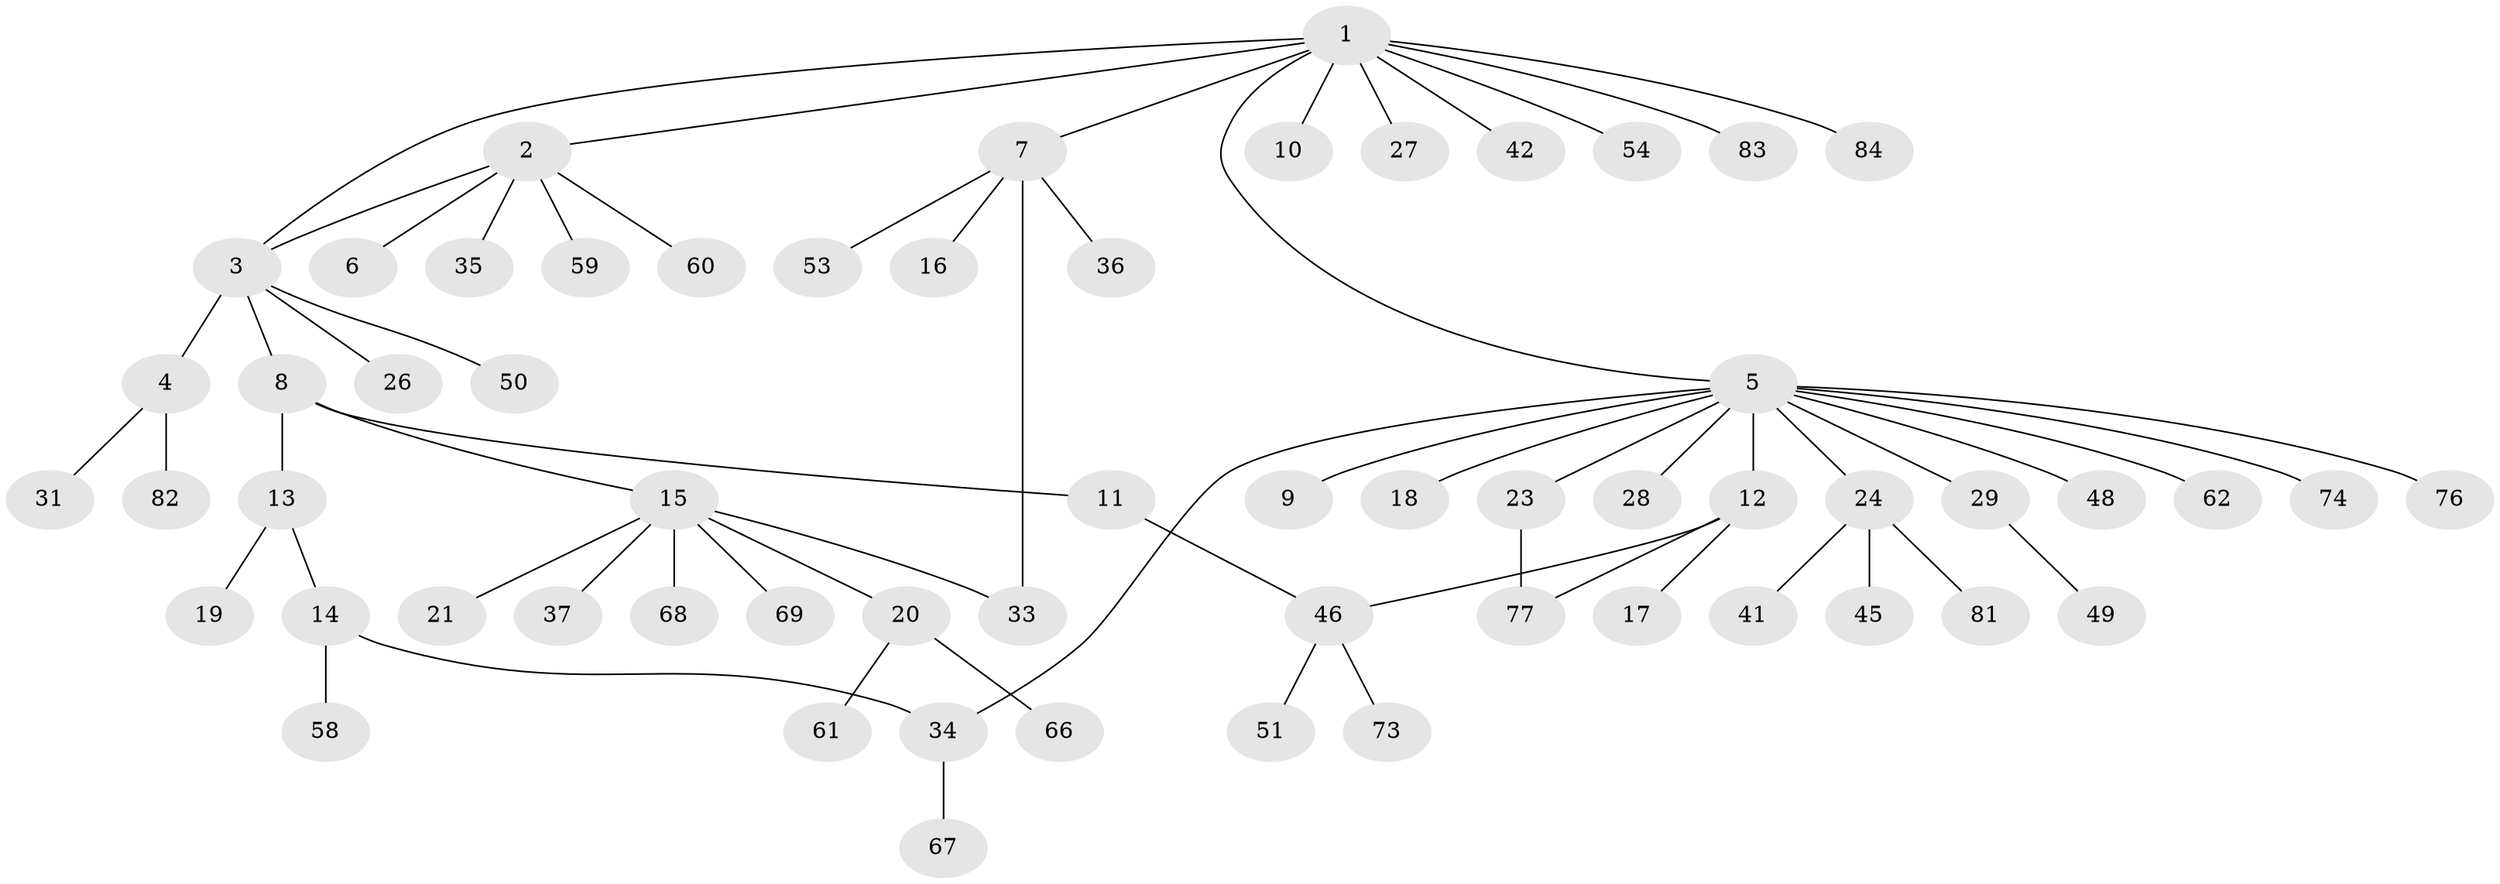 // original degree distribution, {10: 0.011904761904761904, 6: 0.023809523809523808, 7: 0.023809523809523808, 4: 0.03571428571428571, 14: 0.011904761904761904, 1: 0.6071428571428571, 5: 0.03571428571428571, 2: 0.17857142857142858, 3: 0.07142857142857142}
// Generated by graph-tools (version 1.1) at 2025/41/03/06/25 10:41:49]
// undirected, 60 vertices, 64 edges
graph export_dot {
graph [start="1"]
  node [color=gray90,style=filled];
  1 [super="+44"];
  2 [super="+75"];
  3 [super="+70"];
  4 [super="+39"];
  5 [super="+43"];
  6;
  7 [super="+38"];
  8 [super="+57"];
  9;
  10;
  11;
  12 [super="+25"];
  13;
  14 [super="+22"];
  15 [super="+30"];
  16;
  17;
  18;
  19;
  20 [super="+64"];
  21 [super="+55"];
  23;
  24 [super="+32"];
  26;
  27;
  28 [super="+40"];
  29 [super="+78"];
  31;
  33 [super="+52"];
  34 [super="+47"];
  35;
  36;
  37;
  41;
  42;
  45 [super="+65"];
  46 [super="+72"];
  48 [super="+56"];
  49;
  50;
  51;
  53;
  54;
  58;
  59;
  60 [super="+71"];
  61;
  62 [super="+63"];
  66;
  67;
  68;
  69;
  73 [super="+80"];
  74;
  76;
  77 [super="+79"];
  81;
  82;
  83;
  84;
  1 -- 2;
  1 -- 3;
  1 -- 5;
  1 -- 7;
  1 -- 10;
  1 -- 27;
  1 -- 42;
  1 -- 54;
  1 -- 84;
  1 -- 83;
  2 -- 6;
  2 -- 35;
  2 -- 59;
  2 -- 60;
  2 -- 3;
  3 -- 4;
  3 -- 8;
  3 -- 26;
  3 -- 50;
  4 -- 31;
  4 -- 82;
  5 -- 9;
  5 -- 12;
  5 -- 18;
  5 -- 23;
  5 -- 24;
  5 -- 28;
  5 -- 29;
  5 -- 34;
  5 -- 48;
  5 -- 62;
  5 -- 74;
  5 -- 76;
  7 -- 16;
  7 -- 36;
  7 -- 53;
  7 -- 33;
  8 -- 11;
  8 -- 13;
  8 -- 15;
  11 -- 46;
  12 -- 17;
  12 -- 46;
  12 -- 77;
  13 -- 14;
  13 -- 19;
  14 -- 34;
  14 -- 58;
  15 -- 20;
  15 -- 21;
  15 -- 33;
  15 -- 37;
  15 -- 68;
  15 -- 69;
  20 -- 61;
  20 -- 66;
  23 -- 77;
  24 -- 41;
  24 -- 81;
  24 -- 45;
  29 -- 49;
  34 -- 67;
  46 -- 51;
  46 -- 73;
}
